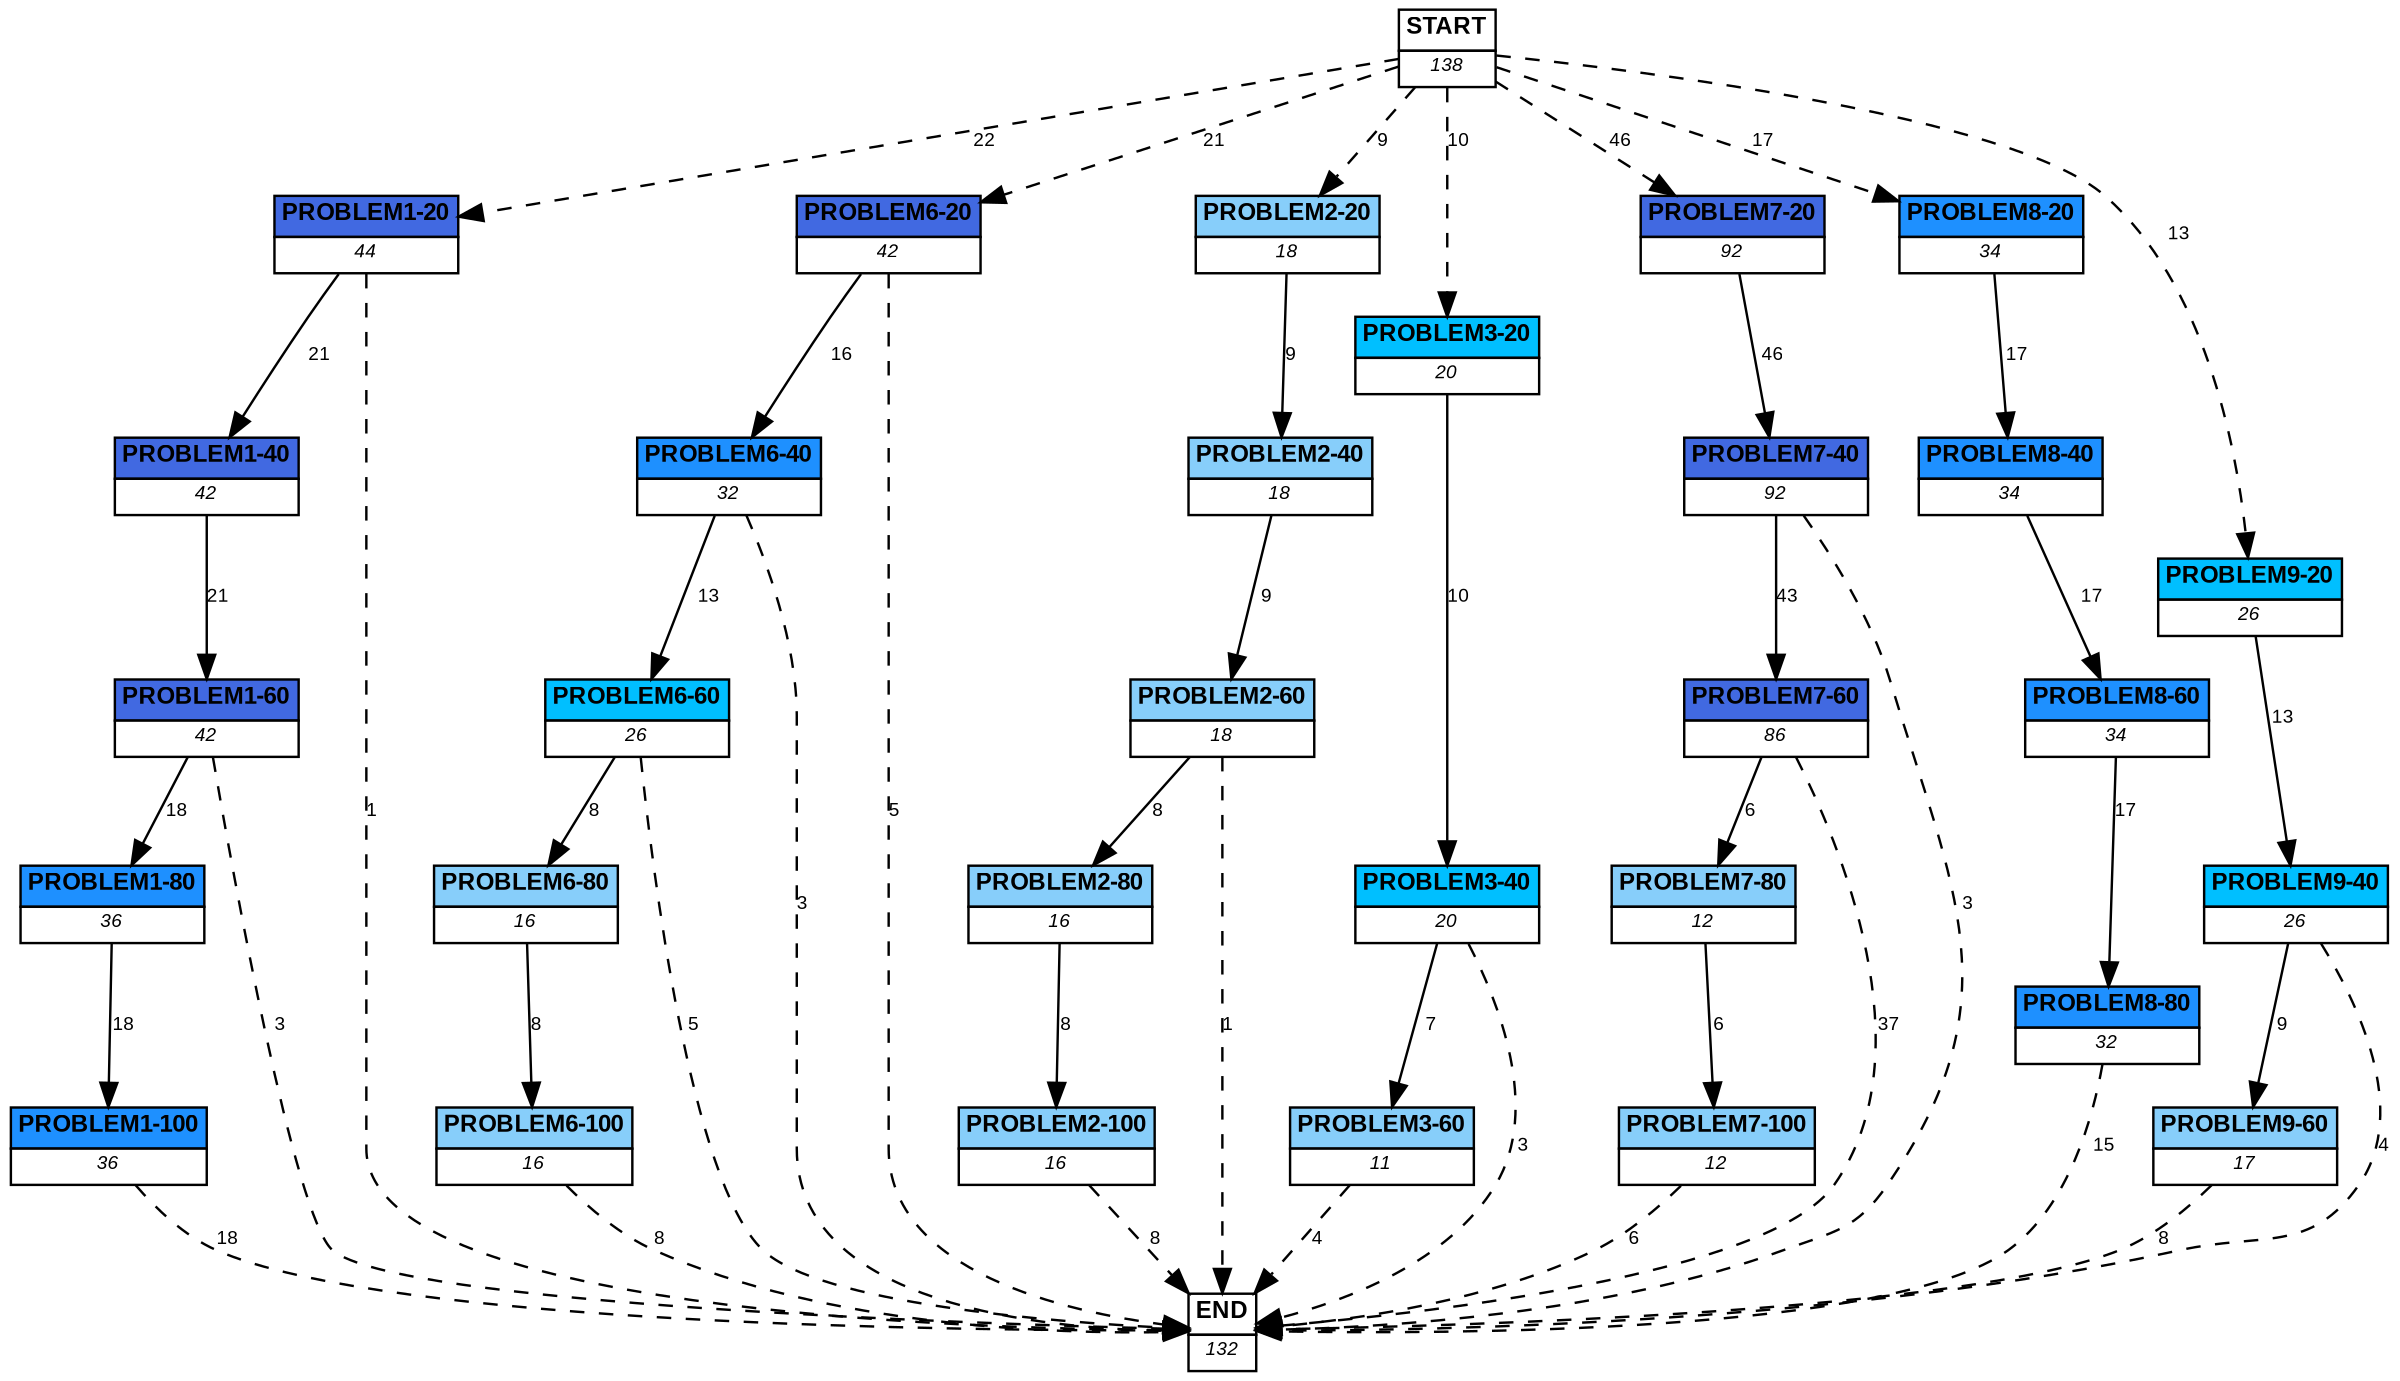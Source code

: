 digraph graphname {
	dpi = 150
	size="16,11!";
	margin = 0;
"PROBLEM1-20" [shape=plain, label=<<table border="0" cellborder="1" cellspacing="0"><tr><td bgcolor="royalblue"><FONT face="Arial" POINT-SIZE="10"><b>PROBLEM1-20</b></FONT></td></tr><tr><td bgcolor="white"><FONT face="Arial" POINT-SIZE="8"><i>44</i></FONT></td></tr></table>>]
"PROBLEM1-40" [shape=plain, label=<<table border="0" cellborder="1" cellspacing="0"><tr><td bgcolor="royalblue"><FONT face="Arial" POINT-SIZE="10"><b>PROBLEM1-40</b></FONT></td></tr><tr><td bgcolor="white"><FONT face="Arial" POINT-SIZE="8"><i>42</i></FONT></td></tr></table>>]
"PROBLEM1-60" [shape=plain, label=<<table border="0" cellborder="1" cellspacing="0"><tr><td bgcolor="royalblue"><FONT face="Arial" POINT-SIZE="10"><b>PROBLEM1-60</b></FONT></td></tr><tr><td bgcolor="white"><FONT face="Arial" POINT-SIZE="8"><i>42</i></FONT></td></tr></table>>]
"PROBLEM1-80" [shape=plain, label=<<table border="0" cellborder="1" cellspacing="0"><tr><td bgcolor="dodgerblue"><FONT face="Arial" POINT-SIZE="10"><b>PROBLEM1-80</b></FONT></td></tr><tr><td bgcolor="white"><FONT face="Arial" POINT-SIZE="8"><i>36</i></FONT></td></tr></table>>]
"PROBLEM1-100" [shape=plain, label=<<table border="0" cellborder="1" cellspacing="0"><tr><td bgcolor="dodgerblue"><FONT face="Arial" POINT-SIZE="10"><b>PROBLEM1-100</b></FONT></td></tr><tr><td bgcolor="white"><FONT face="Arial" POINT-SIZE="8"><i>36</i></FONT></td></tr></table>>]
"PROBLEM6-20" [shape=plain, label=<<table border="0" cellborder="1" cellspacing="0"><tr><td bgcolor="royalblue"><FONT face="Arial" POINT-SIZE="10"><b>PROBLEM6-20</b></FONT></td></tr><tr><td bgcolor="white"><FONT face="Arial" POINT-SIZE="8"><i>42</i></FONT></td></tr></table>>]
"PROBLEM6-40" [shape=plain, label=<<table border="0" cellborder="1" cellspacing="0"><tr><td bgcolor="dodgerblue"><FONT face="Arial" POINT-SIZE="10"><b>PROBLEM6-40</b></FONT></td></tr><tr><td bgcolor="white"><FONT face="Arial" POINT-SIZE="8"><i>32</i></FONT></td></tr></table>>]
"PROBLEM6-60" [shape=plain, label=<<table border="0" cellborder="1" cellspacing="0"><tr><td bgcolor="deepskyblue"><FONT face="Arial" POINT-SIZE="10"><b>PROBLEM6-60</b></FONT></td></tr><tr><td bgcolor="white"><FONT face="Arial" POINT-SIZE="8"><i>26</i></FONT></td></tr></table>>]
"PROBLEM2-20" [shape=plain, label=<<table border="0" cellborder="1" cellspacing="0"><tr><td bgcolor="lightskyblue"><FONT face="Arial" POINT-SIZE="10"><b>PROBLEM2-20</b></FONT></td></tr><tr><td bgcolor="white"><FONT face="Arial" POINT-SIZE="8"><i>18</i></FONT></td></tr></table>>]
"PROBLEM2-40" [shape=plain, label=<<table border="0" cellborder="1" cellspacing="0"><tr><td bgcolor="lightskyblue"><FONT face="Arial" POINT-SIZE="10"><b>PROBLEM2-40</b></FONT></td></tr><tr><td bgcolor="white"><FONT face="Arial" POINT-SIZE="8"><i>18</i></FONT></td></tr></table>>]
"PROBLEM2-60" [shape=plain, label=<<table border="0" cellborder="1" cellspacing="0"><tr><td bgcolor="lightskyblue"><FONT face="Arial" POINT-SIZE="10"><b>PROBLEM2-60</b></FONT></td></tr><tr><td bgcolor="white"><FONT face="Arial" POINT-SIZE="8"><i>18</i></FONT></td></tr></table>>]
"PROBLEM2-80" [shape=plain, label=<<table border="0" cellborder="1" cellspacing="0"><tr><td bgcolor="lightskyblue"><FONT face="Arial" POINT-SIZE="10"><b>PROBLEM2-80</b></FONT></td></tr><tr><td bgcolor="white"><FONT face="Arial" POINT-SIZE="8"><i>16</i></FONT></td></tr></table>>]
"PROBLEM2-100" [shape=plain, label=<<table border="0" cellborder="1" cellspacing="0"><tr><td bgcolor="lightskyblue"><FONT face="Arial" POINT-SIZE="10"><b>PROBLEM2-100</b></FONT></td></tr><tr><td bgcolor="white"><FONT face="Arial" POINT-SIZE="8"><i>16</i></FONT></td></tr></table>>]
"PROBLEM3-20" [shape=plain, label=<<table border="0" cellborder="1" cellspacing="0"><tr><td bgcolor="deepskyblue"><FONT face="Arial" POINT-SIZE="10"><b>PROBLEM3-20</b></FONT></td></tr><tr><td bgcolor="white"><FONT face="Arial" POINT-SIZE="8"><i>20</i></FONT></td></tr></table>>]
"PROBLEM3-40" [shape=plain, label=<<table border="0" cellborder="1" cellspacing="0"><tr><td bgcolor="deepskyblue"><FONT face="Arial" POINT-SIZE="10"><b>PROBLEM3-40</b></FONT></td></tr><tr><td bgcolor="white"><FONT face="Arial" POINT-SIZE="8"><i>20</i></FONT></td></tr></table>>]
"PROBLEM3-60" [shape=plain, label=<<table border="0" cellborder="1" cellspacing="0"><tr><td bgcolor="lightskyblue"><FONT face="Arial" POINT-SIZE="10"><b>PROBLEM3-60</b></FONT></td></tr><tr><td bgcolor="white"><FONT face="Arial" POINT-SIZE="8"><i>11</i></FONT></td></tr></table>>]
"PROBLEM7-20" [shape=plain, label=<<table border="0" cellborder="1" cellspacing="0"><tr><td bgcolor="royalblue"><FONT face="Arial" POINT-SIZE="10"><b>PROBLEM7-20</b></FONT></td></tr><tr><td bgcolor="white"><FONT face="Arial" POINT-SIZE="8"><i>92</i></FONT></td></tr></table>>]
"PROBLEM7-40" [shape=plain, label=<<table border="0" cellborder="1" cellspacing="0"><tr><td bgcolor="royalblue"><FONT face="Arial" POINT-SIZE="10"><b>PROBLEM7-40</b></FONT></td></tr><tr><td bgcolor="white"><FONT face="Arial" POINT-SIZE="8"><i>92</i></FONT></td></tr></table>>]
"PROBLEM7-60" [shape=plain, label=<<table border="0" cellborder="1" cellspacing="0"><tr><td bgcolor="royalblue"><FONT face="Arial" POINT-SIZE="10"><b>PROBLEM7-60</b></FONT></td></tr><tr><td bgcolor="white"><FONT face="Arial" POINT-SIZE="8"><i>86</i></FONT></td></tr></table>>]
"PROBLEM8-20" [shape=plain, label=<<table border="0" cellborder="1" cellspacing="0"><tr><td bgcolor="dodgerblue"><FONT face="Arial" POINT-SIZE="10"><b>PROBLEM8-20</b></FONT></td></tr><tr><td bgcolor="white"><FONT face="Arial" POINT-SIZE="8"><i>34</i></FONT></td></tr></table>>]
"PROBLEM8-40" [shape=plain, label=<<table border="0" cellborder="1" cellspacing="0"><tr><td bgcolor="dodgerblue"><FONT face="Arial" POINT-SIZE="10"><b>PROBLEM8-40</b></FONT></td></tr><tr><td bgcolor="white"><FONT face="Arial" POINT-SIZE="8"><i>34</i></FONT></td></tr></table>>]
"PROBLEM8-60" [shape=plain, label=<<table border="0" cellborder="1" cellspacing="0"><tr><td bgcolor="dodgerblue"><FONT face="Arial" POINT-SIZE="10"><b>PROBLEM8-60</b></FONT></td></tr><tr><td bgcolor="white"><FONT face="Arial" POINT-SIZE="8"><i>34</i></FONT></td></tr></table>>]
"PROBLEM8-80" [shape=plain, label=<<table border="0" cellborder="1" cellspacing="0"><tr><td bgcolor="dodgerblue"><FONT face="Arial" POINT-SIZE="10"><b>PROBLEM8-80</b></FONT></td></tr><tr><td bgcolor="white"><FONT face="Arial" POINT-SIZE="8"><i>32</i></FONT></td></tr></table>>]
"PROBLEM6-80" [shape=plain, label=<<table border="0" cellborder="1" cellspacing="0"><tr><td bgcolor="lightskyblue"><FONT face="Arial" POINT-SIZE="10"><b>PROBLEM6-80</b></FONT></td></tr><tr><td bgcolor="white"><FONT face="Arial" POINT-SIZE="8"><i>16</i></FONT></td></tr></table>>]
"PROBLEM6-100" [shape=plain, label=<<table border="0" cellborder="1" cellspacing="0"><tr><td bgcolor="lightskyblue"><FONT face="Arial" POINT-SIZE="10"><b>PROBLEM6-100</b></FONT></td></tr><tr><td bgcolor="white"><FONT face="Arial" POINT-SIZE="8"><i>16</i></FONT></td></tr></table>>]
"PROBLEM7-80" [shape=plain, label=<<table border="0" cellborder="1" cellspacing="0"><tr><td bgcolor="lightskyblue"><FONT face="Arial" POINT-SIZE="10"><b>PROBLEM7-80</b></FONT></td></tr><tr><td bgcolor="white"><FONT face="Arial" POINT-SIZE="8"><i>12</i></FONT></td></tr></table>>]
"PROBLEM7-100" [shape=plain, label=<<table border="0" cellborder="1" cellspacing="0"><tr><td bgcolor="lightskyblue"><FONT face="Arial" POINT-SIZE="10"><b>PROBLEM7-100</b></FONT></td></tr><tr><td bgcolor="white"><FONT face="Arial" POINT-SIZE="8"><i>12</i></FONT></td></tr></table>>]
"PROBLEM9-20" [shape=plain, label=<<table border="0" cellborder="1" cellspacing="0"><tr><td bgcolor="deepskyblue"><FONT face="Arial" POINT-SIZE="10"><b>PROBLEM9-20</b></FONT></td></tr><tr><td bgcolor="white"><FONT face="Arial" POINT-SIZE="8"><i>26</i></FONT></td></tr></table>>]
"PROBLEM9-40" [shape=plain, label=<<table border="0" cellborder="1" cellspacing="0"><tr><td bgcolor="deepskyblue"><FONT face="Arial" POINT-SIZE="10"><b>PROBLEM9-40</b></FONT></td></tr><tr><td bgcolor="white"><FONT face="Arial" POINT-SIZE="8"><i>26</i></FONT></td></tr></table>>]
"PROBLEM9-60" [shape=plain, label=<<table border="0" cellborder="1" cellspacing="0"><tr><td bgcolor="lightskyblue"><FONT face="Arial" POINT-SIZE="10"><b>PROBLEM9-60</b></FONT></td></tr><tr><td bgcolor="white"><FONT face="Arial" POINT-SIZE="8"><i>17</i></FONT></td></tr></table>>]
"START" [shape=plain, label=<<table border="0" cellborder="1" cellspacing="0"><tr><td bgcolor="white"><FONT face="Arial" POINT-SIZE="10"><b>START</b></FONT></td></tr><tr><td bgcolor="white"><FONT face="Arial" POINT-SIZE="8"><i>138</i></FONT></td></tr></table>>]
"END" [shape=plain, label=<<table border="0" cellborder="1" cellspacing="0"><tr><td bgcolor="white"><FONT face="Arial" POINT-SIZE="10"><b>END</b></FONT></td></tr><tr><td bgcolor="white"><FONT face="Arial" POINT-SIZE="8"><i>132</i></FONT></td></tr></table>>]
"PROBLEM1-20" -> "PROBLEM1-40" [ label ="21" labelfloat=false fontname="Arial" fontsize=8]
"PROBLEM1-20" -> "END" [ style = dashed label ="1" labelfloat=false fontname="Arial" fontsize=8]
"PROBLEM1-40" -> "PROBLEM1-60" [ label ="21" labelfloat=false fontname="Arial" fontsize=8]
"PROBLEM1-60" -> "PROBLEM1-80" [ label ="18" labelfloat=false fontname="Arial" fontsize=8]
"PROBLEM1-60" -> "END" [ style = dashed label ="3" labelfloat=false fontname="Arial" fontsize=8]
"PROBLEM1-80" -> "PROBLEM1-100" [ label ="18" labelfloat=false fontname="Arial" fontsize=8]
"PROBLEM1-100" -> "END" [ style = dashed label ="18" labelfloat=false fontname="Arial" fontsize=8]
"PROBLEM6-20" -> "PROBLEM6-40" [ label ="16" labelfloat=false fontname="Arial" fontsize=8]
"PROBLEM6-20" -> "END" [ style = dashed label ="5" labelfloat=false fontname="Arial" fontsize=8]
"PROBLEM6-40" -> "PROBLEM6-60" [ label ="13" labelfloat=false fontname="Arial" fontsize=8]
"PROBLEM6-40" -> "END" [ style = dashed label ="3" labelfloat=false fontname="Arial" fontsize=8]
"PROBLEM6-60" -> "PROBLEM6-80" [ label ="8" labelfloat=false fontname="Arial" fontsize=8]
"PROBLEM6-60" -> "END" [ style = dashed label ="5" labelfloat=false fontname="Arial" fontsize=8]
"PROBLEM2-20" -> "PROBLEM2-40" [ label ="9" labelfloat=false fontname="Arial" fontsize=8]
"PROBLEM2-40" -> "PROBLEM2-60" [ label ="9" labelfloat=false fontname="Arial" fontsize=8]
"PROBLEM2-60" -> "PROBLEM2-80" [ label ="8" labelfloat=false fontname="Arial" fontsize=8]
"PROBLEM2-60" -> "END" [ style = dashed label ="1" labelfloat=false fontname="Arial" fontsize=8]
"PROBLEM2-80" -> "PROBLEM2-100" [ label ="8" labelfloat=false fontname="Arial" fontsize=8]
"PROBLEM2-100" -> "END" [ style = dashed label ="8" labelfloat=false fontname="Arial" fontsize=8]
"PROBLEM3-20" -> "PROBLEM3-40" [ label ="10" labelfloat=false fontname="Arial" fontsize=8]
"PROBLEM3-40" -> "PROBLEM3-60" [ label ="7" labelfloat=false fontname="Arial" fontsize=8]
"PROBLEM3-40" -> "END" [ style = dashed label ="3" labelfloat=false fontname="Arial" fontsize=8]
"PROBLEM3-60" -> "END" [ style = dashed label ="4" labelfloat=false fontname="Arial" fontsize=8]
"PROBLEM7-20" -> "PROBLEM7-40" [ label ="46" labelfloat=false fontname="Arial" fontsize=8]
"PROBLEM7-40" -> "PROBLEM7-60" [ label ="43" labelfloat=false fontname="Arial" fontsize=8]
"PROBLEM7-40" -> "END" [ style = dashed label ="3" labelfloat=false fontname="Arial" fontsize=8]
"PROBLEM7-60" -> "PROBLEM7-80" [ label ="6" labelfloat=false fontname="Arial" fontsize=8]
"PROBLEM7-60" -> "END" [ style = dashed label ="37" labelfloat=false fontname="Arial" fontsize=8]
"PROBLEM8-20" -> "PROBLEM8-40" [ label ="17" labelfloat=false fontname="Arial" fontsize=8]
"PROBLEM8-40" -> "PROBLEM8-60" [ label ="17" labelfloat=false fontname="Arial" fontsize=8]
"PROBLEM8-60" -> "PROBLEM8-80" [ label ="17" labelfloat=false fontname="Arial" fontsize=8]
"PROBLEM8-80" -> "END" [ style = dashed label ="15" labelfloat=false fontname="Arial" fontsize=8]
"PROBLEM6-80" -> "PROBLEM6-100" [ label ="8" labelfloat=false fontname="Arial" fontsize=8]
"PROBLEM6-100" -> "END" [ style = dashed label ="8" labelfloat=false fontname="Arial" fontsize=8]
"PROBLEM7-80" -> "PROBLEM7-100" [ label ="6" labelfloat=false fontname="Arial" fontsize=8]
"PROBLEM7-100" -> "END" [ style = dashed label ="6" labelfloat=false fontname="Arial" fontsize=8]
"PROBLEM9-20" -> "PROBLEM9-40" [ label ="13" labelfloat=false fontname="Arial" fontsize=8]
"PROBLEM9-40" -> "PROBLEM9-60" [ label ="9" labelfloat=false fontname="Arial" fontsize=8]
"PROBLEM9-40" -> "END" [ style = dashed label ="4" labelfloat=false fontname="Arial" fontsize=8]
"PROBLEM9-60" -> "END" [ style = dashed label ="8" labelfloat=false fontname="Arial" fontsize=8]
"START" -> "PROBLEM1-20" [ style = dashed label ="22" labelfloat=false fontname="Arial" fontsize=8]
"START" -> "PROBLEM6-20" [ style = dashed label ="21" labelfloat=false fontname="Arial" fontsize=8]
"START" -> "PROBLEM2-20" [ style = dashed label ="9" labelfloat=false fontname="Arial" fontsize=8]
"START" -> "PROBLEM3-20" [ style = dashed label ="10" labelfloat=false fontname="Arial" fontsize=8]
"START" -> "PROBLEM7-20" [ style = dashed label ="46" labelfloat=false fontname="Arial" fontsize=8]
"START" -> "PROBLEM8-20" [ style = dashed label ="17" labelfloat=false fontname="Arial" fontsize=8]
"START" -> "PROBLEM9-20" [ style = dashed label ="13" labelfloat=false fontname="Arial" fontsize=8]
}